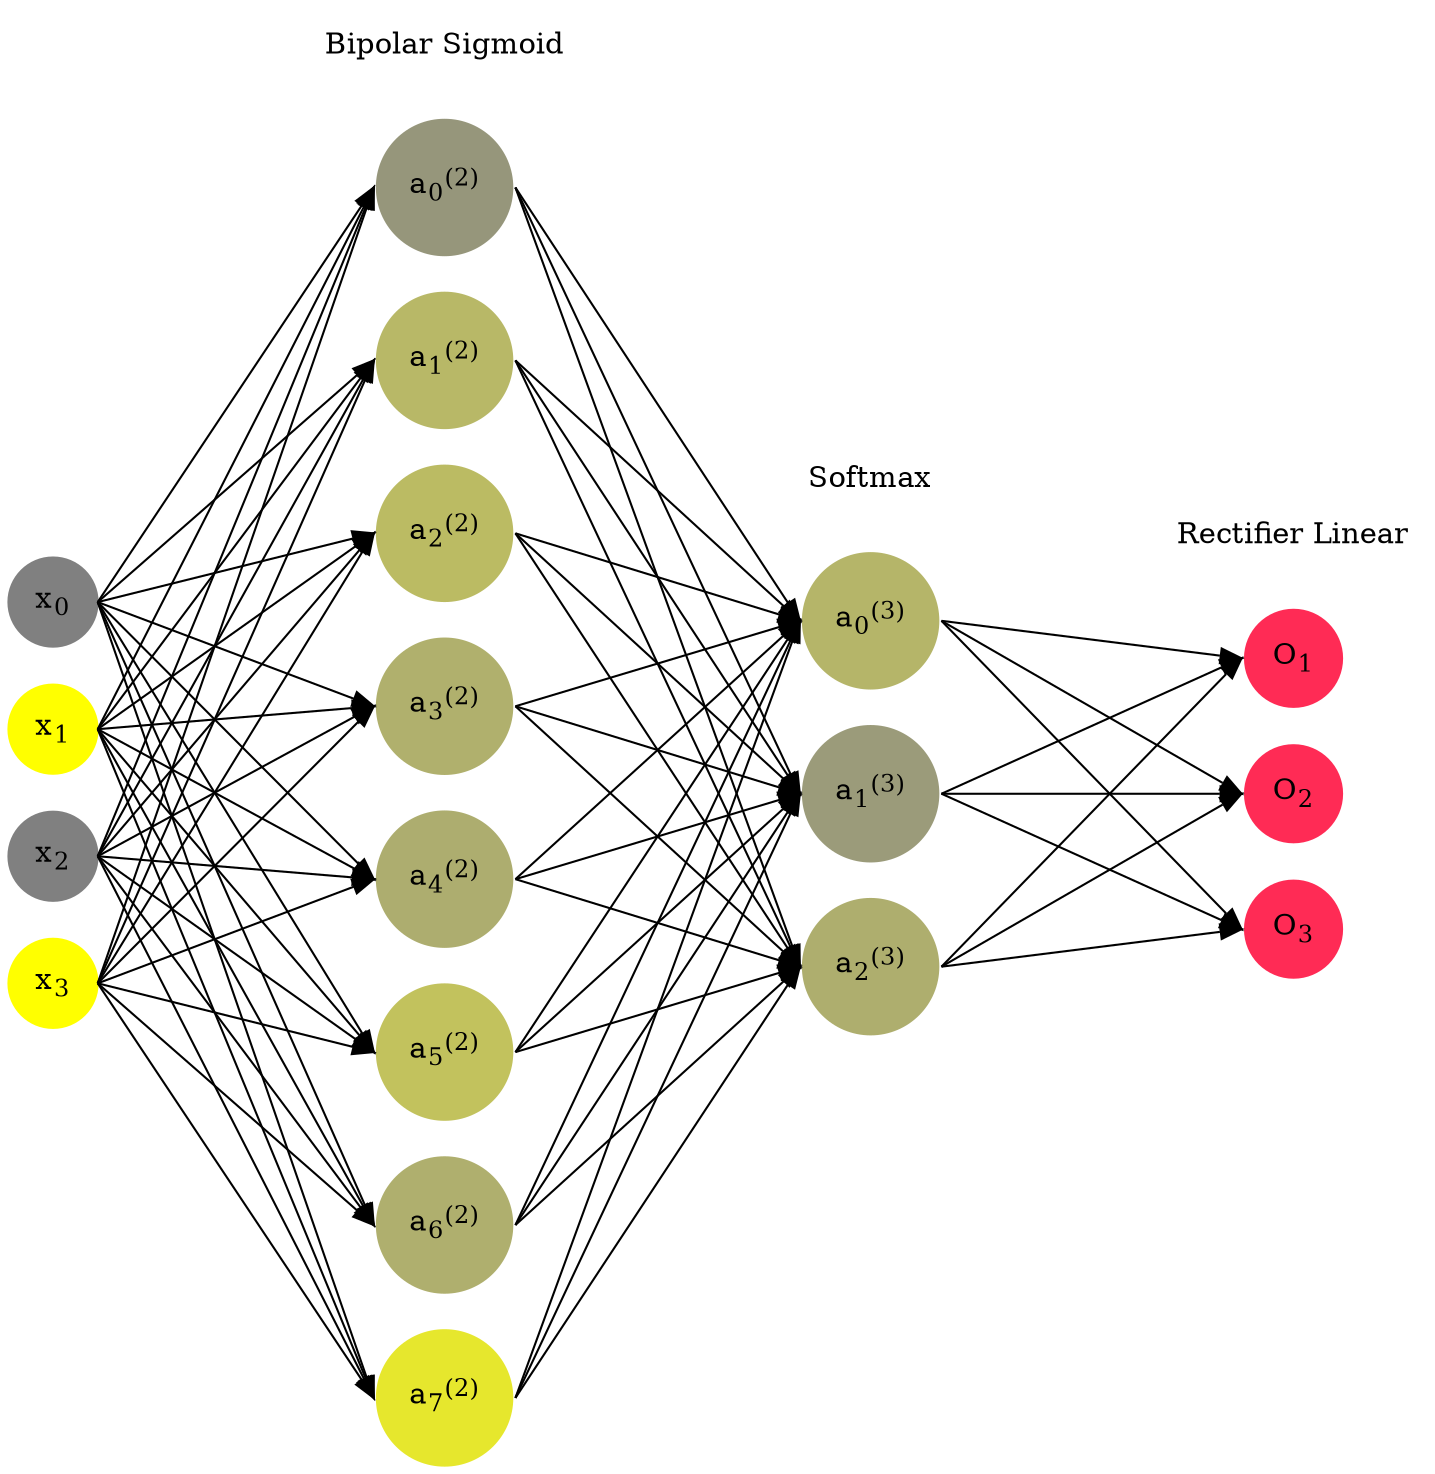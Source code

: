 digraph G {
	rankdir = LR;
	splines=false;
	edge[style=invis];
	ranksep= 1.4;
	{
	node [shape=circle, color="0.1667, 0.0, 0.5", style=filled, fillcolor="0.1667, 0.0, 0.5"];
	x0 [label=<x<sub>0</sub>>];
	}
	{
	node [shape=circle, color="0.1667, 1.0, 1.0", style=filled, fillcolor="0.1667, 1.0, 1.0"];
	x1 [label=<x<sub>1</sub>>];
	}
	{
	node [shape=circle, color="0.1667, 0.0, 0.5", style=filled, fillcolor="0.1667, 0.0, 0.5"];
	x2 [label=<x<sub>2</sub>>];
	}
	{
	node [shape=circle, color="0.1667, 1.0, 1.0", style=filled, fillcolor="0.1667, 1.0, 1.0"];
	x3 [label=<x<sub>3</sub>>];
	}
	{
	node [shape=circle, color="0.1667, 0.179572, 0.589786", style=filled, fillcolor="0.1667, 0.179572, 0.589786"];
	a02 [label=<a<sub>0</sub><sup>(2)</sup>>];
	}
	{
	node [shape=circle, color="0.1667, 0.441573, 0.720786", style=filled, fillcolor="0.1667, 0.441573, 0.720786"];
	a12 [label=<a<sub>1</sub><sup>(2)</sup>>];
	}
	{
	node [shape=circle, color="0.1667, 0.468357, 0.734178", style=filled, fillcolor="0.1667, 0.468357, 0.734178"];
	a22 [label=<a<sub>2</sub><sup>(2)</sup>>];
	}
	{
	node [shape=circle, color="0.1667, 0.378982, 0.689491", style=filled, fillcolor="0.1667, 0.378982, 0.689491"];
	a32 [label=<a<sub>3</sub><sup>(2)</sup>>];
	}
	{
	node [shape=circle, color="0.1667, 0.358310, 0.679155", style=filled, fillcolor="0.1667, 0.358310, 0.679155"];
	a42 [label=<a<sub>4</sub><sup>(2)</sup>>];
	}
	{
	node [shape=circle, color="0.1667, 0.518486, 0.759243", style=filled, fillcolor="0.1667, 0.518486, 0.759243"];
	a52 [label=<a<sub>5</sub><sup>(2)</sup>>];
	}
	{
	node [shape=circle, color="0.1667, 0.372510, 0.686255", style=filled, fillcolor="0.1667, 0.372510, 0.686255"];
	a62 [label=<a<sub>6</sub><sup>(2)</sup>>];
	}
	{
	node [shape=circle, color="0.1667, 0.804938, 0.902469", style=filled, fillcolor="0.1667, 0.804938, 0.902469"];
	a72 [label=<a<sub>7</sub><sup>(2)</sup>>];
	}
	{
	node [shape=circle, color="0.1667, 0.421377, 0.710688", style=filled, fillcolor="0.1667, 0.421377, 0.710688"];
	a03 [label=<a<sub>0</sub><sup>(3)</sup>>];
	}
	{
	node [shape=circle, color="0.1667, 0.213769, 0.606885", style=filled, fillcolor="0.1667, 0.213769, 0.606885"];
	a13 [label=<a<sub>1</sub><sup>(3)</sup>>];
	}
	{
	node [shape=circle, color="0.1667, 0.364854, 0.682427", style=filled, fillcolor="0.1667, 0.364854, 0.682427"];
	a23 [label=<a<sub>2</sub><sup>(3)</sup>>];
	}
	{
	node [shape=circle, color="0.9667, 0.83, 1.0", style=filled, fillcolor="0.9667, 0.83, 1.0"];
	O1 [label=<O<sub>1</sub>>];
	}
	{
	node [shape=circle, color="0.9667, 0.83, 1.0", style=filled, fillcolor="0.9667, 0.83, 1.0"];
	O2 [label=<O<sub>2</sub>>];
	}
	{
	node [shape=circle, color="0.9667, 0.83, 1.0", style=filled, fillcolor="0.9667, 0.83, 1.0"];
	O3 [label=<O<sub>3</sub>>];
	}
	{
	rank=same;
	x0->x1->x2->x3;
	}
	{
	rank=same;
	a02->a12->a22->a32->a42->a52->a62->a72;
	}
	{
	rank=same;
	a03->a13->a23;
	}
	{
	rank=same;
	O1->O2->O3;
	}
	l1 [shape=plaintext,label="Bipolar Sigmoid"];
	l1->a02;
	{rank=same; l1;a02};
	l2 [shape=plaintext,label="Softmax"];
	l2->a03;
	{rank=same; l2;a03};
	l3 [shape=plaintext,label="Rectifier Linear"];
	l3->O1;
	{rank=same; l3;O1};
edge[style=solid, tailport=e, headport=w];
	{x0;x1;x2;x3} -> {a02;a12;a22;a32;a42;a52;a62;a72};
	{a02;a12;a22;a32;a42;a52;a62;a72} -> {a03;a13;a23};
	{a03;a13;a23} -> {O1,O2,O3};
}